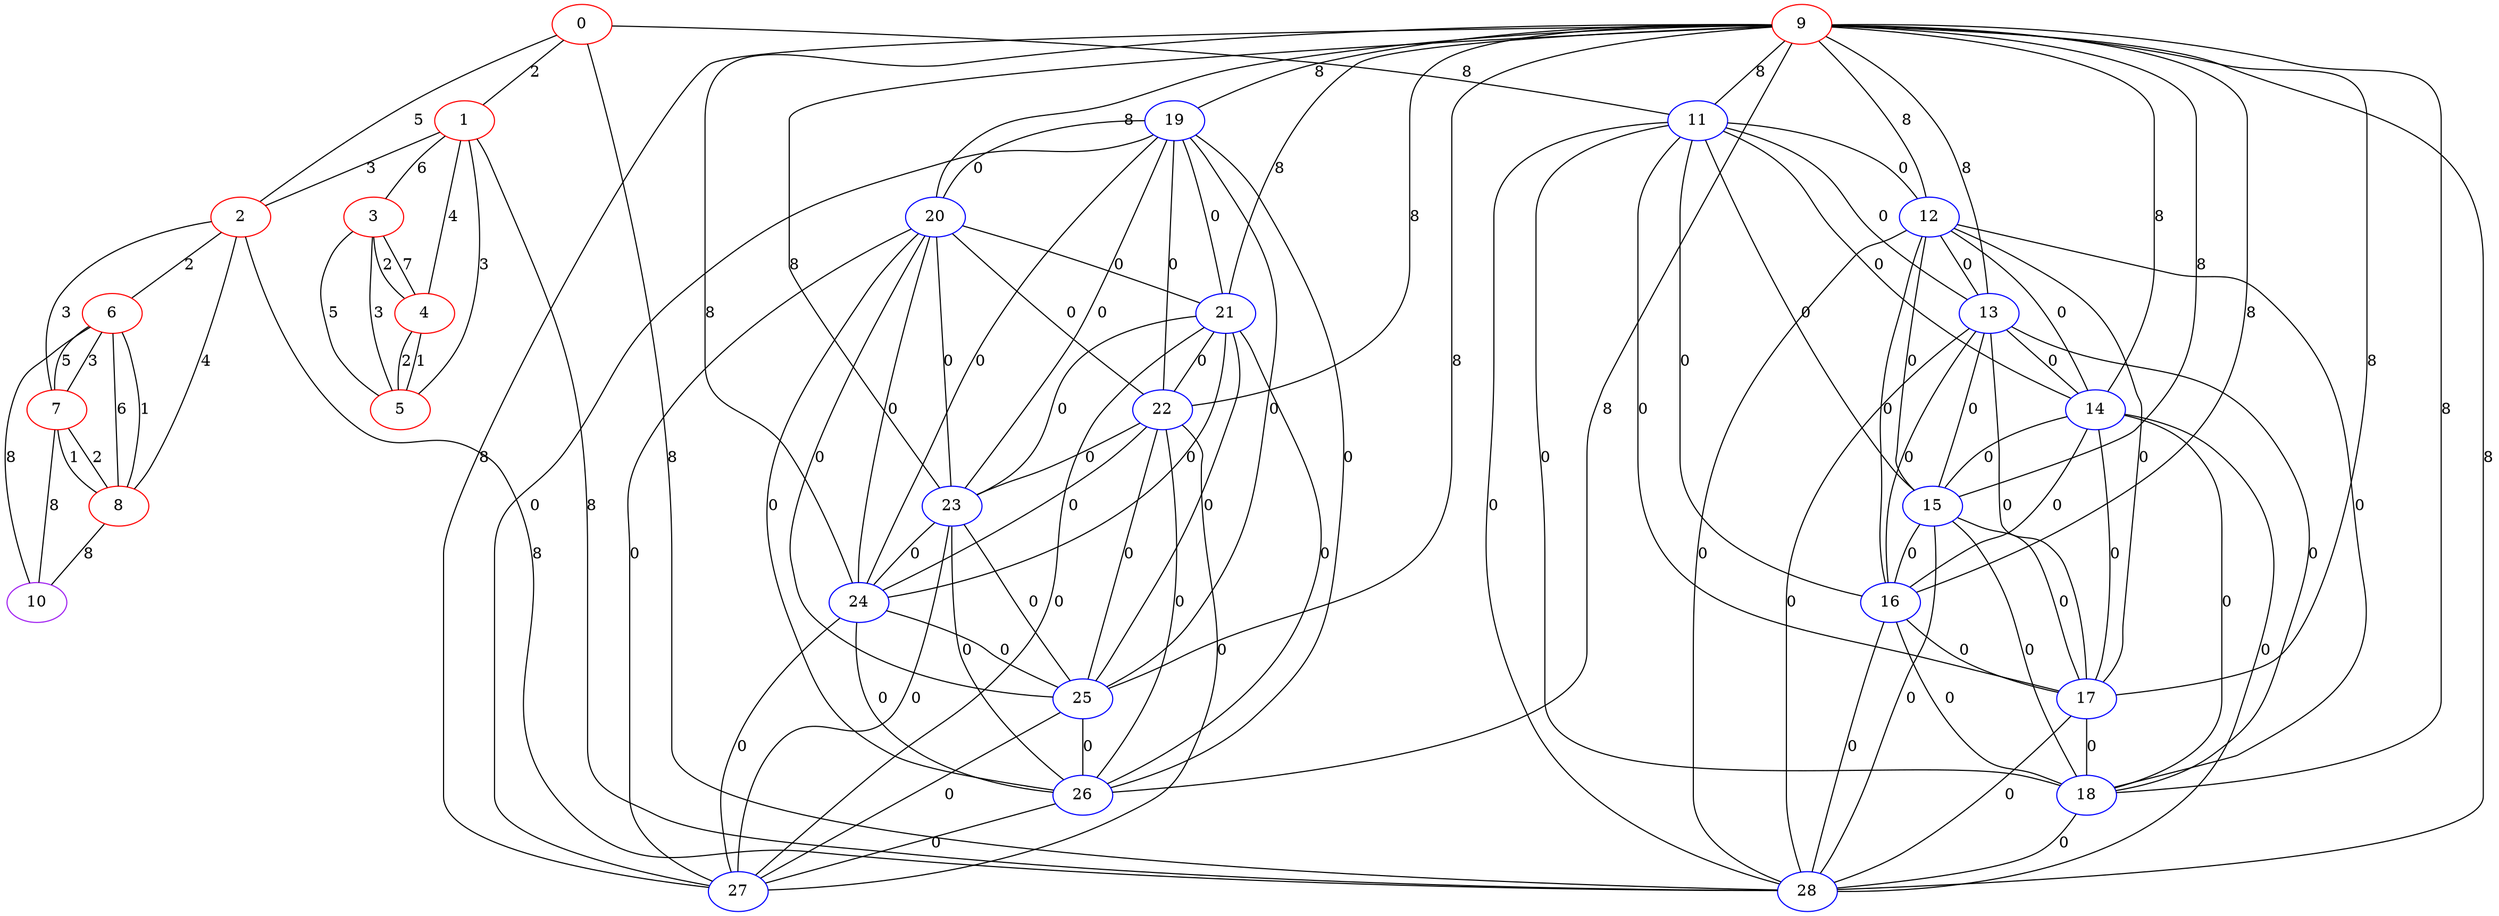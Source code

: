 graph "" {
0 [color=red, weight=1];
1 [color=red, weight=1];
2 [color=red, weight=1];
3 [color=red, weight=1];
4 [color=red, weight=1];
5 [color=red, weight=1];
6 [color=red, weight=1];
7 [color=red, weight=1];
8 [color=red, weight=1];
9 [color=red, weight=1];
10 [color=purple, weight=4];
11 [color=blue, weight=3];
12 [color=blue, weight=3];
13 [color=blue, weight=3];
14 [color=blue, weight=3];
15 [color=blue, weight=3];
16 [color=blue, weight=3];
17 [color=blue, weight=3];
18 [color=blue, weight=3];
19 [color=blue, weight=3];
20 [color=blue, weight=3];
21 [color=blue, weight=3];
22 [color=blue, weight=3];
23 [color=blue, weight=3];
24 [color=blue, weight=3];
25 [color=blue, weight=3];
26 [color=blue, weight=3];
27 [color=blue, weight=3];
28 [color=blue, weight=3];
0 -- 1  [key=0, label=2];
0 -- 2  [key=0, label=5];
0 -- 11  [key=0, label=8];
0 -- 28  [key=0, label=8];
1 -- 2  [key=0, label=3];
1 -- 3  [key=0, label=6];
1 -- 4  [key=0, label=4];
1 -- 5  [key=0, label=3];
1 -- 28  [key=0, label=8];
2 -- 6  [key=0, label=2];
2 -- 7  [key=0, label=3];
2 -- 8  [key=0, label=4];
2 -- 28  [key=0, label=8];
3 -- 4  [key=0, label=7];
3 -- 4  [key=1, label=2];
3 -- 5  [key=0, label=5];
3 -- 5  [key=1, label=3];
4 -- 5  [key=0, label=2];
4 -- 5  [key=1, label=1];
6 -- 8  [key=0, label=6];
6 -- 8  [key=1, label=1];
6 -- 10  [key=0, label=8];
6 -- 7  [key=0, label=5];
6 -- 7  [key=1, label=3];
7 -- 8  [key=0, label=1];
7 -- 8  [key=1, label=2];
7 -- 10  [key=0, label=8];
8 -- 10  [key=0, label=8];
9 -- 11  [key=0, label=8];
9 -- 12  [key=0, label=8];
9 -- 13  [key=0, label=8];
9 -- 14  [key=0, label=8];
9 -- 15  [key=0, label=8];
9 -- 16  [key=0, label=8];
9 -- 17  [key=0, label=8];
9 -- 18  [key=0, label=8];
9 -- 19  [key=0, label=8];
9 -- 20  [key=0, label=8];
9 -- 21  [key=0, label=8];
9 -- 22  [key=0, label=8];
9 -- 23  [key=0, label=8];
9 -- 24  [key=0, label=8];
9 -- 25  [key=0, label=8];
9 -- 26  [key=0, label=8];
9 -- 27  [key=0, label=8];
9 -- 28  [key=0, label=8];
11 -- 12  [key=0, label=0];
11 -- 13  [key=0, label=0];
11 -- 14  [key=0, label=0];
11 -- 15  [key=0, label=0];
11 -- 16  [key=0, label=0];
11 -- 17  [key=0, label=0];
11 -- 18  [key=0, label=0];
11 -- 28  [key=0, label=0];
12 -- 13  [key=0, label=0];
12 -- 14  [key=0, label=0];
12 -- 15  [key=0, label=0];
12 -- 16  [key=0, label=0];
12 -- 17  [key=0, label=0];
12 -- 18  [key=0, label=0];
12 -- 28  [key=0, label=0];
13 -- 14  [key=0, label=0];
13 -- 15  [key=0, label=0];
13 -- 16  [key=0, label=0];
13 -- 17  [key=0, label=0];
13 -- 18  [key=0, label=0];
13 -- 28  [key=0, label=0];
14 -- 15  [key=0, label=0];
14 -- 16  [key=0, label=0];
14 -- 17  [key=0, label=0];
14 -- 18  [key=0, label=0];
14 -- 28  [key=0, label=0];
15 -- 16  [key=0, label=0];
15 -- 17  [key=0, label=0];
15 -- 18  [key=0, label=0];
15 -- 28  [key=0, label=0];
16 -- 17  [key=0, label=0];
16 -- 18  [key=0, label=0];
16 -- 28  [key=0, label=0];
17 -- 18  [key=0, label=0];
17 -- 28  [key=0, label=0];
18 -- 28  [key=0, label=0];
19 -- 20  [key=0, label=0];
19 -- 21  [key=0, label=0];
19 -- 22  [key=0, label=0];
19 -- 23  [key=0, label=0];
19 -- 24  [key=0, label=0];
19 -- 25  [key=0, label=0];
19 -- 26  [key=0, label=0];
19 -- 27  [key=0, label=0];
20 -- 21  [key=0, label=0];
20 -- 22  [key=0, label=0];
20 -- 23  [key=0, label=0];
20 -- 24  [key=0, label=0];
20 -- 25  [key=0, label=0];
20 -- 26  [key=0, label=0];
20 -- 27  [key=0, label=0];
21 -- 22  [key=0, label=0];
21 -- 23  [key=0, label=0];
21 -- 24  [key=0, label=0];
21 -- 25  [key=0, label=0];
21 -- 26  [key=0, label=0];
21 -- 27  [key=0, label=0];
22 -- 23  [key=0, label=0];
22 -- 24  [key=0, label=0];
22 -- 25  [key=0, label=0];
22 -- 26  [key=0, label=0];
22 -- 27  [key=0, label=0];
23 -- 24  [key=0, label=0];
23 -- 25  [key=0, label=0];
23 -- 26  [key=0, label=0];
23 -- 27  [key=0, label=0];
24 -- 25  [key=0, label=0];
24 -- 26  [key=0, label=0];
24 -- 27  [key=0, label=0];
25 -- 26  [key=0, label=0];
25 -- 27  [key=0, label=0];
26 -- 27  [key=0, label=0];
}
